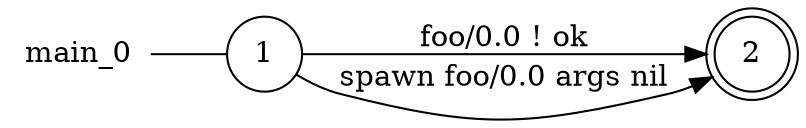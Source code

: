 digraph main_0 {
	rankdir="LR";
	n_0 [label="main_0", shape="plaintext"];
	n_1 [id="1", shape=circle, label="1"];
	n_0 -> n_1 [arrowhead=none];
	n_2 [id="2", shape=doublecircle, label="2"];

	n_1 -> n_2 [id="[$e|1]", label="foo/0.0 ! ok"];
	n_1 -> n_2 [id="[$e|2]", label="spawn foo/0.0 args nil"];
}
